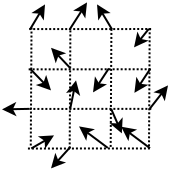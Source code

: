<?xml version="1.0" encoding="UTF-8"?>
<dia:diagram xmlns:dia="http://www.lysator.liu.se/~alla/dia/">
  <dia:layer name="Background" visible="true" connectable="true" active="true">
    <dia:object type="Standard - Line" version="0" id="O0">
      <dia:attribute name="obj_pos">
        <dia:point val="5,5.05"/>
      </dia:attribute>
      <dia:attribute name="obj_bb">
        <dia:rectangle val="4.931,3.731;5.819,5.119"/>
      </dia:attribute>
      <dia:attribute name="conn_endpoints">
        <dia:point val="5,5.05"/>
        <dia:point val="5.75,3.8"/>
      </dia:attribute>
      <dia:attribute name="numcp">
        <dia:int val="1"/>
      </dia:attribute>
      <dia:attribute name="end_arrow">
        <dia:enum val="22"/>
      </dia:attribute>
      <dia:attribute name="end_arrow_length">
        <dia:real val="0.5"/>
      </dia:attribute>
      <dia:attribute name="end_arrow_width">
        <dia:real val="0.5"/>
      </dia:attribute>
    </dia:object>
    <dia:object type="Standard - Line" version="0" id="O1">
      <dia:attribute name="obj_pos">
        <dia:point val="6.969,5.074"/>
      </dia:attribute>
      <dia:attribute name="obj_bb">
        <dia:rectangle val="6.9,3.631;7.919,5.143"/>
      </dia:attribute>
      <dia:attribute name="conn_endpoints">
        <dia:point val="6.969,5.074"/>
        <dia:point val="7.85,3.7"/>
      </dia:attribute>
      <dia:attribute name="numcp">
        <dia:int val="1"/>
      </dia:attribute>
      <dia:attribute name="end_arrow">
        <dia:enum val="22"/>
      </dia:attribute>
      <dia:attribute name="end_arrow_length">
        <dia:real val="0.5"/>
      </dia:attribute>
      <dia:attribute name="end_arrow_width">
        <dia:real val="0.5"/>
      </dia:attribute>
    </dia:object>
    <dia:object type="Standard - Line" version="0" id="O2">
      <dia:attribute name="obj_pos">
        <dia:point val="9.1,5.05"/>
      </dia:attribute>
      <dia:attribute name="obj_bb">
        <dia:rectangle val="8.281,3.731;9.169,5.119"/>
      </dia:attribute>
      <dia:attribute name="conn_endpoints">
        <dia:point val="9.1,5.05"/>
        <dia:point val="8.35,3.8"/>
      </dia:attribute>
      <dia:attribute name="numcp">
        <dia:int val="1"/>
      </dia:attribute>
      <dia:attribute name="end_arrow">
        <dia:enum val="22"/>
      </dia:attribute>
      <dia:attribute name="end_arrow_length">
        <dia:real val="0.5"/>
      </dia:attribute>
      <dia:attribute name="end_arrow_width">
        <dia:real val="0.5"/>
      </dia:attribute>
    </dia:object>
    <dia:object type="Standard - Line" version="0" id="O3">
      <dia:attribute name="obj_pos">
        <dia:point val="10.939,5.023"/>
      </dia:attribute>
      <dia:attribute name="obj_bb">
        <dia:rectangle val="10.13,4.953;11.009,6.02"/>
      </dia:attribute>
      <dia:attribute name="conn_endpoints">
        <dia:point val="10.939,5.023"/>
        <dia:point val="10.2,5.95"/>
      </dia:attribute>
      <dia:attribute name="numcp">
        <dia:int val="1"/>
      </dia:attribute>
      <dia:attribute name="end_arrow">
        <dia:enum val="22"/>
      </dia:attribute>
      <dia:attribute name="end_arrow_length">
        <dia:real val="0.5"/>
      </dia:attribute>
      <dia:attribute name="end_arrow_width">
        <dia:real val="0.5"/>
      </dia:attribute>
    </dia:object>
    <dia:object type="Standard - Line" version="0" id="O4">
      <dia:attribute name="obj_pos">
        <dia:point val="5.009,7.025"/>
      </dia:attribute>
      <dia:attribute name="obj_bb">
        <dia:rectangle val="4.939,6.955;6.121,8.171"/>
      </dia:attribute>
      <dia:attribute name="conn_endpoints">
        <dia:point val="5.009,7.025"/>
        <dia:point val="6.05,8.1"/>
      </dia:attribute>
      <dia:attribute name="numcp">
        <dia:int val="1"/>
      </dia:attribute>
      <dia:attribute name="end_arrow">
        <dia:enum val="22"/>
      </dia:attribute>
      <dia:attribute name="end_arrow_length">
        <dia:real val="0.5"/>
      </dia:attribute>
      <dia:attribute name="end_arrow_width">
        <dia:real val="0.5"/>
      </dia:attribute>
    </dia:object>
    <dia:object type="Standard - Line" version="0" id="O5">
      <dia:attribute name="obj_pos">
        <dia:point val="7.021,6.996"/>
      </dia:attribute>
      <dia:attribute name="obj_bb">
        <dia:rectangle val="5.979,5.9;7.091,7.067"/>
      </dia:attribute>
      <dia:attribute name="conn_endpoints">
        <dia:point val="7.021,6.996"/>
        <dia:point val="6.05,5.971"/>
      </dia:attribute>
      <dia:attribute name="numcp">
        <dia:int val="1"/>
      </dia:attribute>
      <dia:attribute name="end_arrow">
        <dia:enum val="22"/>
      </dia:attribute>
      <dia:attribute name="end_arrow_length">
        <dia:real val="0.5"/>
      </dia:attribute>
      <dia:attribute name="end_arrow_width">
        <dia:real val="0.5"/>
      </dia:attribute>
    </dia:object>
    <dia:object type="Standard - Line" version="0" id="O6">
      <dia:attribute name="obj_pos">
        <dia:point val="8.941,7.001"/>
      </dia:attribute>
      <dia:attribute name="obj_bb">
        <dia:rectangle val="8.081,6.932;9.011,8.269"/>
      </dia:attribute>
      <dia:attribute name="conn_endpoints">
        <dia:point val="8.941,7.001"/>
        <dia:point val="8.15,8.2"/>
      </dia:attribute>
      <dia:attribute name="numcp">
        <dia:int val="1"/>
      </dia:attribute>
      <dia:attribute name="end_arrow">
        <dia:enum val="22"/>
      </dia:attribute>
      <dia:attribute name="end_arrow_length">
        <dia:real val="0.5"/>
      </dia:attribute>
      <dia:attribute name="end_arrow_width">
        <dia:real val="0.5"/>
      </dia:attribute>
    </dia:object>
    <dia:object type="Standard - Line" version="0" id="O7">
      <dia:attribute name="obj_pos">
        <dia:point val="11.011,7.024"/>
      </dia:attribute>
      <dia:attribute name="obj_bb">
        <dia:rectangle val="10.15,6.955;11.08,8.292"/>
      </dia:attribute>
      <dia:attribute name="conn_endpoints">
        <dia:point val="11.011,7.024"/>
        <dia:point val="10.219,8.223"/>
      </dia:attribute>
      <dia:attribute name="numcp">
        <dia:int val="1"/>
      </dia:attribute>
      <dia:attribute name="end_arrow">
        <dia:enum val="22"/>
      </dia:attribute>
      <dia:attribute name="end_arrow_length">
        <dia:real val="0.5"/>
      </dia:attribute>
      <dia:attribute name="end_arrow_width">
        <dia:real val="0.5"/>
      </dia:attribute>
    </dia:object>
    <dia:object type="Standard - Line" version="0" id="O8">
      <dia:attribute name="obj_pos">
        <dia:point val="4.961,9.024"/>
      </dia:attribute>
      <dia:attribute name="obj_bb">
        <dia:rectangle val="3.549,8.675;5.012,9.398"/>
      </dia:attribute>
      <dia:attribute name="conn_endpoints">
        <dia:point val="4.961,9.024"/>
        <dia:point val="3.6,9.05"/>
      </dia:attribute>
      <dia:attribute name="numcp">
        <dia:int val="1"/>
      </dia:attribute>
      <dia:attribute name="end_arrow">
        <dia:enum val="22"/>
      </dia:attribute>
      <dia:attribute name="end_arrow_length">
        <dia:real val="0.5"/>
      </dia:attribute>
      <dia:attribute name="end_arrow_width">
        <dia:real val="0.5"/>
      </dia:attribute>
    </dia:object>
    <dia:object type="Standard - Line" version="0" id="O9">
      <dia:attribute name="obj_pos">
        <dia:point val="7.012,9.005"/>
      </dia:attribute>
      <dia:attribute name="obj_bb">
        <dia:rectangle val="6.8,7.541;7.509,9.064"/>
      </dia:attribute>
      <dia:attribute name="conn_endpoints">
        <dia:point val="7.012,9.005"/>
        <dia:point val="7.3,7.6"/>
      </dia:attribute>
      <dia:attribute name="numcp">
        <dia:int val="1"/>
      </dia:attribute>
      <dia:attribute name="end_arrow">
        <dia:enum val="22"/>
      </dia:attribute>
      <dia:attribute name="end_arrow_length">
        <dia:real val="0.5"/>
      </dia:attribute>
      <dia:attribute name="end_arrow_width">
        <dia:real val="0.5"/>
      </dia:attribute>
    </dia:object>
    <dia:object type="Standard - Line" version="0" id="O10">
      <dia:attribute name="obj_pos">
        <dia:point val="9.053,9.019"/>
      </dia:attribute>
      <dia:attribute name="obj_bb">
        <dia:rectangle val="8.97,8.953;9.657,10.316"/>
      </dia:attribute>
      <dia:attribute name="conn_endpoints">
        <dia:point val="9.053,9.019"/>
        <dia:point val="9.591,10.25"/>
      </dia:attribute>
      <dia:attribute name="numcp">
        <dia:int val="1"/>
      </dia:attribute>
      <dia:attribute name="end_arrow">
        <dia:enum val="22"/>
      </dia:attribute>
      <dia:attribute name="end_arrow_length">
        <dia:real val="0.5"/>
      </dia:attribute>
      <dia:attribute name="end_arrow_width">
        <dia:real val="0.5"/>
      </dia:attribute>
    </dia:object>
    <dia:object type="Standard - Line" version="0" id="O11">
      <dia:attribute name="obj_pos">
        <dia:point val="10.983,9.021"/>
      </dia:attribute>
      <dia:attribute name="obj_bb">
        <dia:rectangle val="10.913,7.78;11.97,9.091"/>
      </dia:attribute>
      <dia:attribute name="conn_endpoints">
        <dia:point val="10.983,9.021"/>
        <dia:point val="11.9,7.85"/>
      </dia:attribute>
      <dia:attribute name="numcp">
        <dia:int val="1"/>
      </dia:attribute>
      <dia:attribute name="end_arrow">
        <dia:enum val="22"/>
      </dia:attribute>
      <dia:attribute name="end_arrow_length">
        <dia:real val="0.5"/>
      </dia:attribute>
      <dia:attribute name="end_arrow_width">
        <dia:real val="0.5"/>
      </dia:attribute>
    </dia:object>
    <dia:object type="Standard - Line" version="0" id="O12">
      <dia:attribute name="obj_pos">
        <dia:point val="5.062,11.005"/>
      </dia:attribute>
      <dia:attribute name="obj_bb">
        <dia:rectangle val="4.993,10.282;6.268,11.073"/>
      </dia:attribute>
      <dia:attribute name="conn_endpoints">
        <dia:point val="5.062,11.005"/>
        <dia:point val="6.2,10.35"/>
      </dia:attribute>
      <dia:attribute name="numcp">
        <dia:int val="1"/>
      </dia:attribute>
      <dia:attribute name="end_arrow">
        <dia:enum val="22"/>
      </dia:attribute>
      <dia:attribute name="end_arrow_length">
        <dia:real val="0.5"/>
      </dia:attribute>
      <dia:attribute name="end_arrow_width">
        <dia:real val="0.5"/>
      </dia:attribute>
    </dia:object>
    <dia:object type="Standard - Line" version="0" id="O13">
      <dia:attribute name="obj_pos">
        <dia:point val="7.018,10.928"/>
      </dia:attribute>
      <dia:attribute name="obj_bb">
        <dia:rectangle val="5.979,10.857;7.089,12.071"/>
      </dia:attribute>
      <dia:attribute name="conn_endpoints">
        <dia:point val="7.018,10.928"/>
        <dia:point val="6.05,12"/>
      </dia:attribute>
      <dia:attribute name="numcp">
        <dia:int val="1"/>
      </dia:attribute>
      <dia:attribute name="end_arrow">
        <dia:enum val="22"/>
      </dia:attribute>
      <dia:attribute name="end_arrow_length">
        <dia:real val="0.5"/>
      </dia:attribute>
      <dia:attribute name="end_arrow_width">
        <dia:real val="0.5"/>
      </dia:attribute>
    </dia:object>
    <dia:object type="Standard - Line" version="0" id="O14">
      <dia:attribute name="obj_pos">
        <dia:point val="8.889,10.976"/>
      </dia:attribute>
      <dia:attribute name="obj_bb">
        <dia:rectangle val="7.38,9.83;8.959,11.046"/>
      </dia:attribute>
      <dia:attribute name="conn_endpoints">
        <dia:point val="8.889,10.976"/>
        <dia:point val="7.45,9.9"/>
      </dia:attribute>
      <dia:attribute name="numcp">
        <dia:int val="1"/>
      </dia:attribute>
      <dia:attribute name="end_arrow">
        <dia:enum val="22"/>
      </dia:attribute>
      <dia:attribute name="end_arrow_length">
        <dia:real val="0.5"/>
      </dia:attribute>
      <dia:attribute name="end_arrow_width">
        <dia:real val="0.5"/>
      </dia:attribute>
    </dia:object>
    <dia:object type="Standard - Line" version="0" id="O15">
      <dia:attribute name="obj_pos">
        <dia:point val="10.998,10.992"/>
      </dia:attribute>
      <dia:attribute name="obj_bb">
        <dia:rectangle val="9.489,9.846;11.068,11.062"/>
      </dia:attribute>
      <dia:attribute name="conn_endpoints">
        <dia:point val="10.998,10.992"/>
        <dia:point val="9.559,9.916"/>
      </dia:attribute>
      <dia:attribute name="numcp">
        <dia:int val="1"/>
      </dia:attribute>
      <dia:attribute name="end_arrow">
        <dia:enum val="22"/>
      </dia:attribute>
      <dia:attribute name="end_arrow_length">
        <dia:real val="0.5"/>
      </dia:attribute>
      <dia:attribute name="end_arrow_width">
        <dia:real val="0.5"/>
      </dia:attribute>
    </dia:object>
    <dia:object type="Standard - Line" version="0" id="O16">
      <dia:attribute name="obj_pos">
        <dia:point val="4.959,5.035"/>
      </dia:attribute>
      <dia:attribute name="obj_bb">
        <dia:rectangle val="4.909,4.982;11.105,5.085"/>
      </dia:attribute>
      <dia:attribute name="conn_endpoints">
        <dia:point val="4.959,5.035"/>
        <dia:point val="11.055,5.032"/>
      </dia:attribute>
      <dia:attribute name="numcp">
        <dia:int val="1"/>
      </dia:attribute>
      <dia:attribute name="line_style">
        <dia:enum val="4"/>
      </dia:attribute>
    </dia:object>
    <dia:object type="Standard - Line" version="0" id="O17">
      <dia:attribute name="obj_pos">
        <dia:point val="4.932,7.048"/>
      </dia:attribute>
      <dia:attribute name="obj_bb">
        <dia:rectangle val="4.882,6.994;11.078,7.098"/>
      </dia:attribute>
      <dia:attribute name="conn_endpoints">
        <dia:point val="4.932,7.048"/>
        <dia:point val="11.028,7.044"/>
      </dia:attribute>
      <dia:attribute name="numcp">
        <dia:int val="1"/>
      </dia:attribute>
      <dia:attribute name="line_style">
        <dia:enum val="4"/>
      </dia:attribute>
    </dia:object>
    <dia:object type="Standard - Line" version="0" id="O18">
      <dia:attribute name="obj_pos">
        <dia:point val="4.967,9.027"/>
      </dia:attribute>
      <dia:attribute name="obj_bb">
        <dia:rectangle val="4.917,8.974;11.114,9.078"/>
      </dia:attribute>
      <dia:attribute name="conn_endpoints">
        <dia:point val="4.967,9.027"/>
        <dia:point val="11.063,9.024"/>
      </dia:attribute>
      <dia:attribute name="numcp">
        <dia:int val="1"/>
      </dia:attribute>
      <dia:attribute name="line_style">
        <dia:enum val="4"/>
      </dia:attribute>
    </dia:object>
    <dia:object type="Standard - Line" version="0" id="O19">
      <dia:attribute name="obj_pos">
        <dia:point val="4.896,11.007"/>
      </dia:attribute>
      <dia:attribute name="obj_bb">
        <dia:rectangle val="4.846,10.954;11.043,11.057"/>
      </dia:attribute>
      <dia:attribute name="conn_endpoints">
        <dia:point val="4.896,11.007"/>
        <dia:point val="10.993,11.004"/>
      </dia:attribute>
      <dia:attribute name="numcp">
        <dia:int val="1"/>
      </dia:attribute>
      <dia:attribute name="line_style">
        <dia:enum val="4"/>
      </dia:attribute>
    </dia:object>
    <dia:object type="Standard - Line" version="0" id="O20">
      <dia:attribute name="obj_pos">
        <dia:point val="10.984,4.996"/>
      </dia:attribute>
      <dia:attribute name="obj_bb">
        <dia:rectangle val="10.899,4.946;11.034,10.986"/>
      </dia:attribute>
      <dia:attribute name="conn_endpoints">
        <dia:point val="10.984,4.996"/>
        <dia:point val="10.949,10.936"/>
      </dia:attribute>
      <dia:attribute name="numcp">
        <dia:int val="1"/>
      </dia:attribute>
      <dia:attribute name="line_style">
        <dia:enum val="4"/>
      </dia:attribute>
    </dia:object>
    <dia:object type="Standard - Line" version="0" id="O21">
      <dia:attribute name="obj_pos">
        <dia:point val="5.074,4.958"/>
      </dia:attribute>
      <dia:attribute name="obj_bb">
        <dia:rectangle val="4.988,4.908;5.124,10.948"/>
      </dia:attribute>
      <dia:attribute name="conn_endpoints">
        <dia:point val="5.074,4.958"/>
        <dia:point val="5.038,10.898"/>
      </dia:attribute>
      <dia:attribute name="numcp">
        <dia:int val="1"/>
      </dia:attribute>
      <dia:attribute name="line_style">
        <dia:enum val="4"/>
      </dia:attribute>
    </dia:object>
    <dia:object type="Standard - Line" version="0" id="O22">
      <dia:attribute name="obj_pos">
        <dia:point val="7.018,5.1"/>
      </dia:attribute>
      <dia:attribute name="obj_bb">
        <dia:rectangle val="6.932,5.049;7.068,11.09"/>
      </dia:attribute>
      <dia:attribute name="conn_endpoints">
        <dia:point val="7.018,5.1"/>
        <dia:point val="6.983,11.039"/>
      </dia:attribute>
      <dia:attribute name="numcp">
        <dia:int val="1"/>
      </dia:attribute>
      <dia:attribute name="line_style">
        <dia:enum val="4"/>
      </dia:attribute>
    </dia:object>
    <dia:object type="Standard - Line" version="0" id="O23">
      <dia:attribute name="obj_pos">
        <dia:point val="9.069,5.029"/>
      </dia:attribute>
      <dia:attribute name="obj_bb">
        <dia:rectangle val="8.983,4.979;9.119,11.019"/>
      </dia:attribute>
      <dia:attribute name="conn_endpoints">
        <dia:point val="9.069,5.029"/>
        <dia:point val="9.033,10.969"/>
      </dia:attribute>
      <dia:attribute name="numcp">
        <dia:int val="1"/>
      </dia:attribute>
      <dia:attribute name="line_style">
        <dia:enum val="4"/>
      </dia:attribute>
    </dia:object>
  </dia:layer>
</dia:diagram>
